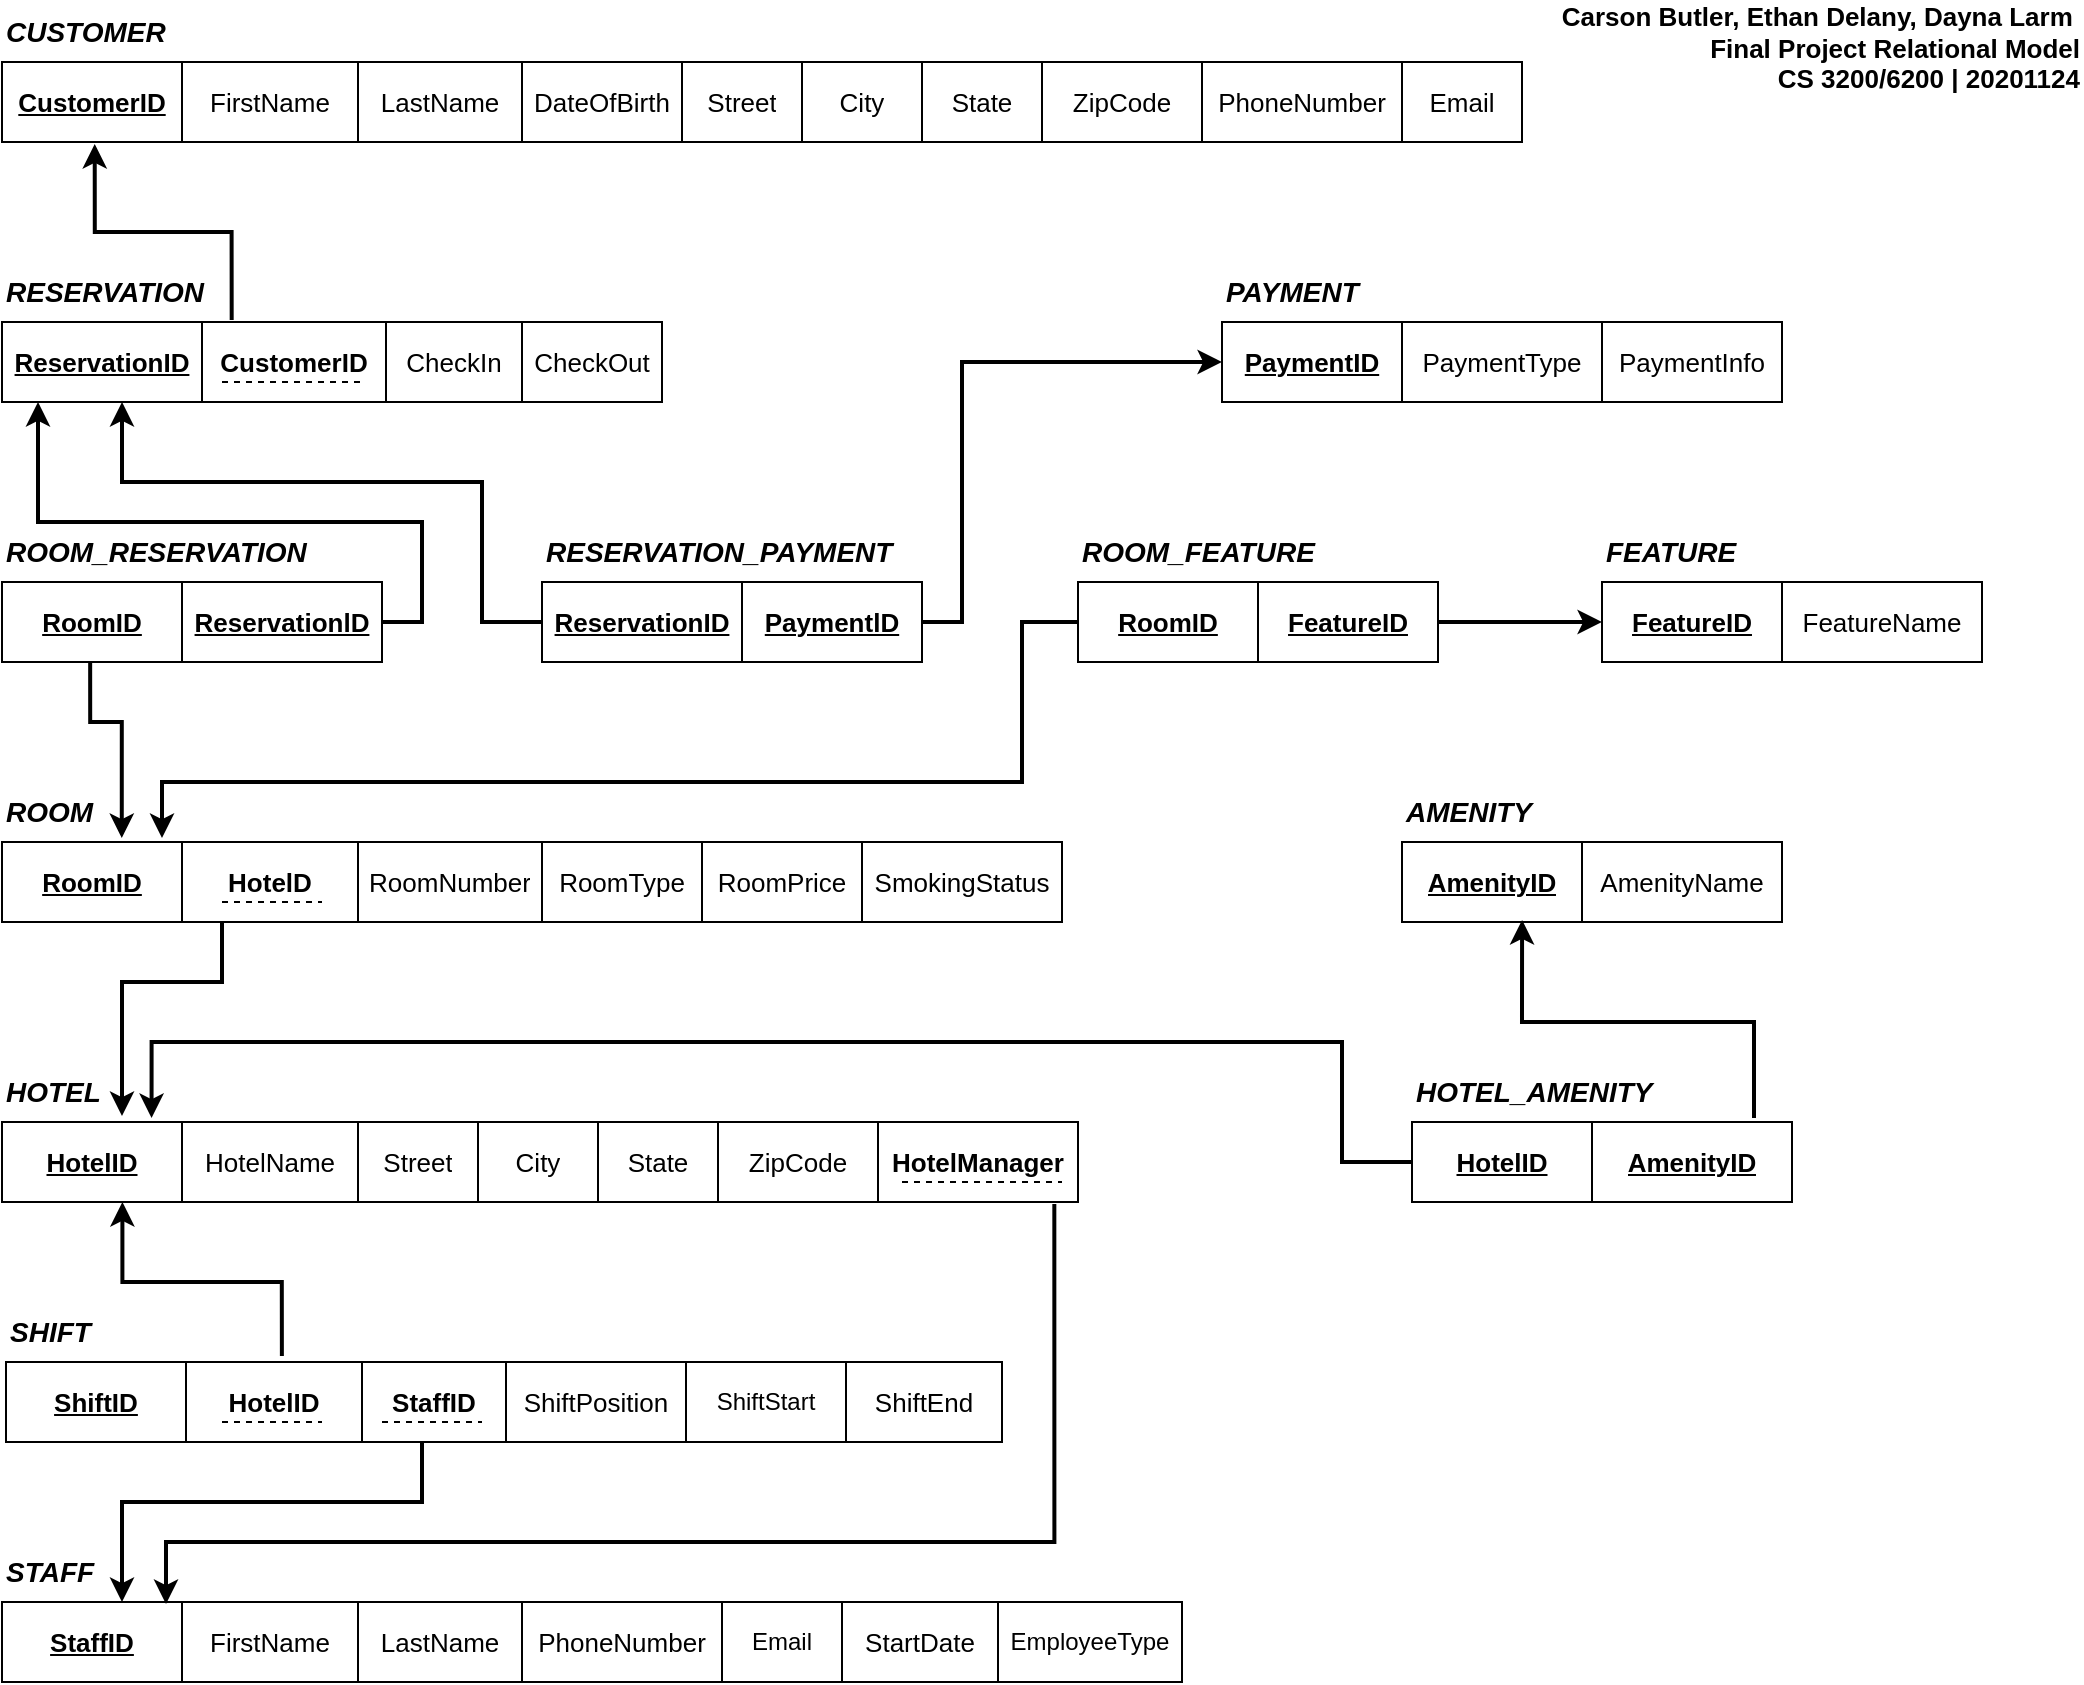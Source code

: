 <mxfile version="13.8.0" type="device"><diagram id="9OxMpVcLUGF2HH4U6kCA" name="Page-1"><mxGraphModel dx="1422" dy="2502" grid="1" gridSize="10" guides="1" tooltips="1" connect="1" arrows="1" fold="1" page="1" pageScale="1" pageWidth="1100" pageHeight="850" math="0" shadow="0"><root><mxCell id="0"/><mxCell id="1" parent="0"/><mxCell id="alU5i4Z3bZRnhwtZNR4h-1" value="" style="shape=table;html=1;whiteSpace=wrap;startSize=0;container=1;collapsible=0;childLayout=tableLayout;fontSize=12;" parent="1" vertex="1"><mxGeometry x="50" y="-1670" width="760" height="40" as="geometry"/></mxCell><mxCell id="alU5i4Z3bZRnhwtZNR4h-2" value="" style="shape=partialRectangle;html=1;whiteSpace=wrap;collapsible=0;dropTarget=0;pointerEvents=0;fillColor=none;top=0;left=0;bottom=0;right=0;points=[[0,0.5],[1,0.5]];portConstraint=eastwest;" parent="alU5i4Z3bZRnhwtZNR4h-1" vertex="1"><mxGeometry width="760" height="40" as="geometry"/></mxCell><mxCell id="alU5i4Z3bZRnhwtZNR4h-3" value="&lt;span&gt;&lt;font style=&quot;font-size: 13px&quot;&gt;CustomerID&lt;/font&gt;&lt;/span&gt;" style="shape=partialRectangle;html=1;whiteSpace=wrap;connectable=0;overflow=hidden;fillColor=none;top=0;left=0;bottom=0;right=0;fontStyle=5" parent="alU5i4Z3bZRnhwtZNR4h-2" vertex="1"><mxGeometry width="90" height="40" as="geometry"/></mxCell><mxCell id="alU5i4Z3bZRnhwtZNR4h-4" value="&lt;font style=&quot;font-size: 13px&quot;&gt;FirstName&lt;/font&gt;" style="shape=partialRectangle;html=1;whiteSpace=wrap;connectable=0;overflow=hidden;fillColor=none;top=0;left=0;bottom=0;right=0;" parent="alU5i4Z3bZRnhwtZNR4h-2" vertex="1"><mxGeometry x="90" width="88" height="40" as="geometry"/></mxCell><mxCell id="alU5i4Z3bZRnhwtZNR4h-5" value="&lt;font style=&quot;font-size: 13px&quot;&gt;LastName&lt;/font&gt;" style="shape=partialRectangle;html=1;whiteSpace=wrap;connectable=0;overflow=hidden;fillColor=none;top=0;left=0;bottom=0;right=0;" parent="alU5i4Z3bZRnhwtZNR4h-2" vertex="1"><mxGeometry x="178" width="82" height="40" as="geometry"/></mxCell><mxCell id="alU5i4Z3bZRnhwtZNR4h-6" value="&lt;font style=&quot;font-size: 13px&quot;&gt;DateOfBirth&lt;/font&gt;" style="shape=partialRectangle;html=1;whiteSpace=wrap;connectable=0;overflow=hidden;fillColor=none;top=0;left=0;bottom=0;right=0;" parent="alU5i4Z3bZRnhwtZNR4h-2" vertex="1"><mxGeometry x="260" width="80" height="40" as="geometry"/></mxCell><mxCell id="alU5i4Z3bZRnhwtZNR4h-7" value="&lt;font style=&quot;font-size: 13px&quot;&gt;Street&lt;/font&gt;" style="shape=partialRectangle;html=1;whiteSpace=wrap;connectable=0;overflow=hidden;fillColor=none;top=0;left=0;bottom=0;right=0;" parent="alU5i4Z3bZRnhwtZNR4h-2" vertex="1"><mxGeometry x="340" width="60" height="40" as="geometry"/></mxCell><mxCell id="alU5i4Z3bZRnhwtZNR4h-8" value="&lt;font style=&quot;font-size: 13px&quot;&gt;City&lt;/font&gt;" style="shape=partialRectangle;html=1;whiteSpace=wrap;connectable=0;overflow=hidden;fillColor=none;top=0;left=0;bottom=0;right=0;" parent="alU5i4Z3bZRnhwtZNR4h-2" vertex="1"><mxGeometry x="400" width="60" height="40" as="geometry"/></mxCell><mxCell id="alU5i4Z3bZRnhwtZNR4h-9" value="&lt;font style=&quot;font-size: 13px&quot;&gt;State&lt;/font&gt;" style="shape=partialRectangle;html=1;whiteSpace=wrap;connectable=0;overflow=hidden;fillColor=none;top=0;left=0;bottom=0;right=0;" parent="alU5i4Z3bZRnhwtZNR4h-2" vertex="1"><mxGeometry x="460" width="60" height="40" as="geometry"/></mxCell><mxCell id="alU5i4Z3bZRnhwtZNR4h-10" value="&lt;font style=&quot;font-size: 13px&quot;&gt;ZipCode&lt;/font&gt;" style="shape=partialRectangle;html=1;whiteSpace=wrap;connectable=0;overflow=hidden;fillColor=none;top=0;left=0;bottom=0;right=0;" parent="alU5i4Z3bZRnhwtZNR4h-2" vertex="1"><mxGeometry x="520" width="80" height="40" as="geometry"/></mxCell><mxCell id="alU5i4Z3bZRnhwtZNR4h-11" value="&lt;font style=&quot;font-size: 13px&quot;&gt;PhoneNumber&lt;/font&gt;" style="shape=partialRectangle;html=1;whiteSpace=wrap;connectable=0;overflow=hidden;fillColor=none;top=0;left=0;bottom=0;right=0;" parent="alU5i4Z3bZRnhwtZNR4h-2" vertex="1"><mxGeometry x="600" width="100" height="40" as="geometry"/></mxCell><mxCell id="alU5i4Z3bZRnhwtZNR4h-12" value="&lt;font style=&quot;font-size: 13px&quot;&gt;Email&lt;/font&gt;" style="shape=partialRectangle;html=1;whiteSpace=wrap;connectable=0;overflow=hidden;fillColor=none;top=0;left=0;bottom=0;right=0;" parent="alU5i4Z3bZRnhwtZNR4h-2" vertex="1"><mxGeometry x="700" width="60" height="40" as="geometry"/></mxCell><mxCell id="alU5i4Z3bZRnhwtZNR4h-13" value="&lt;div&gt;&lt;b style=&quot;font-size: 13px&quot;&gt;&lt;font style=&quot;font-size: 13px&quot;&gt;Carson Butler, Ethan Delany, Dayna Larm&amp;nbsp;&lt;/font&gt;&lt;/b&gt;&lt;/div&gt;&lt;div&gt;&lt;b style=&quot;font-size: 13px&quot;&gt;&lt;font style=&quot;font-size: 13px&quot;&gt;Final Project Relational Model&lt;/font&gt;&lt;/b&gt;&lt;/div&gt;&lt;b style=&quot;font-size: 13px&quot;&gt;CS 3200/6200 |&amp;nbsp;&lt;/b&gt;&lt;b style=&quot;font-size: 13px&quot;&gt;20201124&lt;/b&gt;&lt;b style=&quot;font-size: 13px&quot;&gt;&lt;br&gt;&lt;/b&gt;&lt;div&gt;&lt;br&gt;&lt;/div&gt;" style="text;html=1;align=right;verticalAlign=middle;resizable=0;points=[];autosize=1;imageWidth=29;" parent="1" vertex="1"><mxGeometry x="820" y="-1700" width="270" height="60" as="geometry"/></mxCell><mxCell id="alU5i4Z3bZRnhwtZNR4h-48" value="&lt;b style=&quot;font-size: 14px;&quot;&gt;&lt;i style=&quot;font-size: 14px;&quot;&gt;CUSTOMER&lt;/i&gt;&lt;/b&gt;" style="text;html=1;strokeColor=none;fillColor=none;align=left;verticalAlign=middle;whiteSpace=wrap;rounded=0;fontSize=14;" parent="1" vertex="1"><mxGeometry x="50" y="-1700" width="90" height="30" as="geometry"/></mxCell><mxCell id="alU5i4Z3bZRnhwtZNR4h-62" value="&lt;b style=&quot;font-size: 14px&quot;&gt;&lt;i style=&quot;font-size: 14px&quot;&gt;RESERVATION&lt;/i&gt;&lt;/b&gt;" style="text;html=1;strokeColor=none;fillColor=none;align=left;verticalAlign=middle;whiteSpace=wrap;rounded=0;fontSize=14;" parent="1" vertex="1"><mxGeometry x="50" y="-1570" width="100" height="30" as="geometry"/></mxCell><mxCell id="alU5i4Z3bZRnhwtZNR4h-65" value="" style="shape=table;html=1;whiteSpace=wrap;startSize=0;container=1;collapsible=0;childLayout=tableLayout;" parent="1" vertex="1"><mxGeometry x="50" y="-1540" width="330" height="40" as="geometry"/></mxCell><mxCell id="alU5i4Z3bZRnhwtZNR4h-66" value="" style="shape=partialRectangle;html=1;whiteSpace=wrap;collapsible=0;dropTarget=0;pointerEvents=0;fillColor=none;top=0;left=0;bottom=0;right=0;points=[[0,0.5],[1,0.5]];portConstraint=eastwest;" parent="alU5i4Z3bZRnhwtZNR4h-65" vertex="1"><mxGeometry width="330" height="40" as="geometry"/></mxCell><mxCell id="alU5i4Z3bZRnhwtZNR4h-67" value="&lt;span&gt;&lt;font style=&quot;font-size: 13px&quot;&gt;ReservationID&lt;/font&gt;&lt;/span&gt;" style="shape=partialRectangle;html=1;whiteSpace=wrap;connectable=0;overflow=hidden;fillColor=none;top=0;left=0;bottom=0;right=0;fontStyle=5" parent="alU5i4Z3bZRnhwtZNR4h-66" vertex="1"><mxGeometry width="100" height="40" as="geometry"/></mxCell><mxCell id="alU5i4Z3bZRnhwtZNR4h-69" value="&lt;b&gt;&lt;font style=&quot;font-size: 13px&quot;&gt;CustomerID&lt;/font&gt;&lt;/b&gt;" style="shape=partialRectangle;html=1;whiteSpace=wrap;connectable=0;overflow=hidden;fillColor=none;top=0;left=0;bottom=0;right=0;" parent="alU5i4Z3bZRnhwtZNR4h-66" vertex="1"><mxGeometry x="100" width="92" height="40" as="geometry"/></mxCell><mxCell id="alU5i4Z3bZRnhwtZNR4h-71" value="&lt;font style=&quot;font-size: 13px&quot;&gt;CheckIn&lt;/font&gt;" style="shape=partialRectangle;html=1;whiteSpace=wrap;connectable=0;overflow=hidden;fillColor=none;top=0;left=0;bottom=0;right=0;" parent="alU5i4Z3bZRnhwtZNR4h-66" vertex="1"><mxGeometry x="192" width="68" height="40" as="geometry"/></mxCell><mxCell id="alU5i4Z3bZRnhwtZNR4h-72" value="&lt;font style=&quot;font-size: 13px&quot;&gt;CheckOut&lt;/font&gt;" style="shape=partialRectangle;html=1;whiteSpace=wrap;connectable=0;overflow=hidden;fillColor=none;top=0;left=0;bottom=0;right=0;" parent="alU5i4Z3bZRnhwtZNR4h-66" vertex="1"><mxGeometry x="260" width="70" height="40" as="geometry"/></mxCell><mxCell id="alU5i4Z3bZRnhwtZNR4h-80" value="" style="endArrow=none;dashed=1;html=1;fontSize=14;" parent="1" edge="1"><mxGeometry width="50" height="50" relative="1" as="geometry"><mxPoint x="160" y="-1510" as="sourcePoint"/><mxPoint x="230" y="-1510" as="targetPoint"/><Array as="points"><mxPoint x="200" y="-1510"/></Array></mxGeometry></mxCell><mxCell id="alU5i4Z3bZRnhwtZNR4h-81" value="&lt;b&gt;&lt;i&gt;PAYMENT&lt;/i&gt;&lt;/b&gt;" style="text;html=1;strokeColor=none;fillColor=none;align=left;verticalAlign=middle;whiteSpace=wrap;rounded=0;fontSize=14;" parent="1" vertex="1"><mxGeometry x="660" y="-1570" width="100" height="30" as="geometry"/></mxCell><mxCell id="alU5i4Z3bZRnhwtZNR4h-82" value="" style="shape=table;html=1;whiteSpace=wrap;startSize=0;container=1;collapsible=0;childLayout=tableLayout;" parent="1" vertex="1"><mxGeometry x="660" y="-1540" width="280" height="40" as="geometry"/></mxCell><mxCell id="alU5i4Z3bZRnhwtZNR4h-83" value="" style="shape=partialRectangle;html=1;whiteSpace=wrap;collapsible=0;dropTarget=0;pointerEvents=0;fillColor=none;top=0;left=0;bottom=0;right=0;points=[[0,0.5],[1,0.5]];portConstraint=eastwest;" parent="alU5i4Z3bZRnhwtZNR4h-82" vertex="1"><mxGeometry width="280" height="40" as="geometry"/></mxCell><mxCell id="alU5i4Z3bZRnhwtZNR4h-84" value="&lt;span&gt;&lt;font style=&quot;font-size: 13px&quot;&gt;PaymentID&lt;/font&gt;&lt;/span&gt;" style="shape=partialRectangle;html=1;whiteSpace=wrap;connectable=0;overflow=hidden;fillColor=none;top=0;left=0;bottom=0;right=0;fontStyle=5" parent="alU5i4Z3bZRnhwtZNR4h-83" vertex="1"><mxGeometry width="90" height="40" as="geometry"/></mxCell><mxCell id="alU5i4Z3bZRnhwtZNR4h-87" value="&lt;font style=&quot;font-size: 13px&quot;&gt;PaymentType&lt;/font&gt;" style="shape=partialRectangle;html=1;whiteSpace=wrap;connectable=0;overflow=hidden;fillColor=none;top=0;left=0;bottom=0;right=0;" parent="alU5i4Z3bZRnhwtZNR4h-83" vertex="1"><mxGeometry x="90" width="100" height="40" as="geometry"/></mxCell><mxCell id="alU5i4Z3bZRnhwtZNR4h-88" value="&lt;font style=&quot;font-size: 13px&quot;&gt;PaymentInfo&lt;/font&gt;" style="shape=partialRectangle;html=1;whiteSpace=wrap;connectable=0;overflow=hidden;fillColor=none;top=0;left=0;bottom=0;right=0;" parent="alU5i4Z3bZRnhwtZNR4h-83" vertex="1"><mxGeometry x="190" width="90" height="40" as="geometry"/></mxCell><mxCell id="alU5i4Z3bZRnhwtZNR4h-91" value="&lt;b style=&quot;font-size: 14px&quot;&gt;&lt;i style=&quot;font-size: 14px&quot;&gt;ROOM&lt;/i&gt;&lt;/b&gt;" style="text;html=1;strokeColor=none;fillColor=none;align=left;verticalAlign=middle;whiteSpace=wrap;rounded=0;fontSize=14;" parent="1" vertex="1"><mxGeometry x="50" y="-1310" width="100" height="30" as="geometry"/></mxCell><mxCell id="alU5i4Z3bZRnhwtZNR4h-92" value="" style="shape=table;html=1;whiteSpace=wrap;startSize=0;container=1;collapsible=0;childLayout=tableLayout;" parent="1" vertex="1"><mxGeometry x="50" y="-1280" width="530" height="40" as="geometry"/></mxCell><mxCell id="alU5i4Z3bZRnhwtZNR4h-93" value="" style="shape=partialRectangle;html=1;whiteSpace=wrap;collapsible=0;dropTarget=0;pointerEvents=0;fillColor=none;top=0;left=0;bottom=0;right=0;points=[[0,0.5],[1,0.5]];portConstraint=eastwest;" parent="alU5i4Z3bZRnhwtZNR4h-92" vertex="1"><mxGeometry width="530" height="40" as="geometry"/></mxCell><mxCell id="alU5i4Z3bZRnhwtZNR4h-94" value="&lt;span&gt;&lt;font style=&quot;font-size: 13px&quot;&gt;RoomID&lt;/font&gt;&lt;/span&gt;" style="shape=partialRectangle;html=1;whiteSpace=wrap;connectable=0;overflow=hidden;fillColor=none;top=0;left=0;bottom=0;right=0;fontStyle=5" parent="alU5i4Z3bZRnhwtZNR4h-93" vertex="1"><mxGeometry width="90" height="40" as="geometry"/></mxCell><mxCell id="alU5i4Z3bZRnhwtZNR4h-95" value="&lt;b&gt;&lt;font style=&quot;font-size: 13px&quot;&gt;HotelD&lt;/font&gt;&lt;/b&gt;" style="shape=partialRectangle;html=1;whiteSpace=wrap;connectable=0;overflow=hidden;fillColor=none;top=0;left=0;bottom=0;right=0;" parent="alU5i4Z3bZRnhwtZNR4h-93" vertex="1"><mxGeometry x="90" width="88" height="40" as="geometry"/></mxCell><mxCell id="alU5i4Z3bZRnhwtZNR4h-96" value="&lt;font style=&quot;font-size: 13px&quot;&gt;RoomNumber&lt;/font&gt;" style="shape=partialRectangle;html=1;whiteSpace=wrap;connectable=0;overflow=hidden;fillColor=none;top=0;left=0;bottom=0;right=0;" parent="alU5i4Z3bZRnhwtZNR4h-93" vertex="1"><mxGeometry x="178" width="92" height="40" as="geometry"/></mxCell><mxCell id="alU5i4Z3bZRnhwtZNR4h-97" value="&lt;font style=&quot;font-size: 13px&quot;&gt;RoomType&lt;/font&gt;" style="shape=partialRectangle;html=1;whiteSpace=wrap;connectable=0;overflow=hidden;fillColor=none;top=0;left=0;bottom=0;right=0;" parent="alU5i4Z3bZRnhwtZNR4h-93" vertex="1"><mxGeometry x="270" width="80" height="40" as="geometry"/></mxCell><mxCell id="alU5i4Z3bZRnhwtZNR4h-98" value="&lt;font style=&quot;font-size: 13px&quot;&gt;RoomPrice&lt;/font&gt;" style="shape=partialRectangle;html=1;whiteSpace=wrap;connectable=0;overflow=hidden;fillColor=none;top=0;left=0;bottom=0;right=0;" parent="alU5i4Z3bZRnhwtZNR4h-93" vertex="1"><mxGeometry x="350" width="80" height="40" as="geometry"/></mxCell><mxCell id="alU5i4Z3bZRnhwtZNR4h-99" value="&lt;font style=&quot;font-size: 13px&quot;&gt;SmokingStatus&lt;/font&gt;" style="shape=partialRectangle;html=1;whiteSpace=wrap;connectable=0;overflow=hidden;fillColor=none;top=0;left=0;bottom=0;right=0;" parent="alU5i4Z3bZRnhwtZNR4h-93" vertex="1"><mxGeometry x="430" width="100" height="40" as="geometry"/></mxCell><mxCell id="alU5i4Z3bZRnhwtZNR4h-101" value="&lt;b&gt;&lt;i&gt;FEATURE&lt;/i&gt;&lt;/b&gt;" style="text;html=1;strokeColor=none;fillColor=none;align=left;verticalAlign=middle;whiteSpace=wrap;rounded=0;fontSize=14;" parent="1" vertex="1"><mxGeometry x="850" y="-1440" width="100" height="30" as="geometry"/></mxCell><mxCell id="alU5i4Z3bZRnhwtZNR4h-102" value="" style="shape=table;html=1;whiteSpace=wrap;startSize=0;container=1;collapsible=0;childLayout=tableLayout;" parent="1" vertex="1"><mxGeometry x="850" y="-1410" width="190" height="40" as="geometry"/></mxCell><mxCell id="alU5i4Z3bZRnhwtZNR4h-103" value="" style="shape=partialRectangle;html=1;whiteSpace=wrap;collapsible=0;dropTarget=0;pointerEvents=0;fillColor=none;top=0;left=0;bottom=0;right=0;points=[[0,0.5],[1,0.5]];portConstraint=eastwest;" parent="alU5i4Z3bZRnhwtZNR4h-102" vertex="1"><mxGeometry width="190" height="40" as="geometry"/></mxCell><mxCell id="alU5i4Z3bZRnhwtZNR4h-104" value="&lt;span&gt;&lt;font style=&quot;font-size: 13px&quot;&gt;FeatureID&lt;/font&gt;&lt;/span&gt;" style="shape=partialRectangle;html=1;whiteSpace=wrap;connectable=0;overflow=hidden;fillColor=none;top=0;left=0;bottom=0;right=0;fontStyle=5" parent="alU5i4Z3bZRnhwtZNR4h-103" vertex="1"><mxGeometry width="90" height="40" as="geometry"/></mxCell><mxCell id="alU5i4Z3bZRnhwtZNR4h-106" value="&lt;font style=&quot;font-size: 13px&quot;&gt;FeatureName&lt;/font&gt;" style="shape=partialRectangle;html=1;whiteSpace=wrap;connectable=0;overflow=hidden;fillColor=none;top=0;left=0;bottom=0;right=0;" parent="alU5i4Z3bZRnhwtZNR4h-103" vertex="1"><mxGeometry x="90" width="100" height="40" as="geometry"/></mxCell><mxCell id="alU5i4Z3bZRnhwtZNR4h-108" value="&lt;b&gt;&lt;i&gt;ROOM_FEATURE&lt;/i&gt;&lt;/b&gt;" style="text;html=1;strokeColor=none;fillColor=none;align=left;verticalAlign=middle;whiteSpace=wrap;rounded=0;fontSize=14;" parent="1" vertex="1"><mxGeometry x="588" y="-1440" width="100" height="30" as="geometry"/></mxCell><mxCell id="alU5i4Z3bZRnhwtZNR4h-109" value="" style="shape=table;html=1;whiteSpace=wrap;startSize=0;container=1;collapsible=0;childLayout=tableLayout;" parent="1" vertex="1"><mxGeometry x="588" y="-1410" width="180" height="40" as="geometry"/></mxCell><mxCell id="alU5i4Z3bZRnhwtZNR4h-110" value="" style="shape=partialRectangle;html=1;whiteSpace=wrap;collapsible=0;dropTarget=0;pointerEvents=0;fillColor=none;top=0;left=0;bottom=0;right=0;points=[[0,0.5],[1,0.5]];portConstraint=eastwest;" parent="alU5i4Z3bZRnhwtZNR4h-109" vertex="1"><mxGeometry width="180" height="40" as="geometry"/></mxCell><mxCell id="alU5i4Z3bZRnhwtZNR4h-111" value="&lt;span&gt;&lt;font style=&quot;font-size: 13px&quot;&gt;RoomID&lt;/font&gt;&lt;/span&gt;" style="shape=partialRectangle;html=1;whiteSpace=wrap;connectable=0;overflow=hidden;fillColor=none;top=0;left=0;bottom=0;right=0;fontStyle=5" parent="alU5i4Z3bZRnhwtZNR4h-110" vertex="1"><mxGeometry width="90" height="40" as="geometry"/></mxCell><mxCell id="alU5i4Z3bZRnhwtZNR4h-112" value="&lt;span style=&quot;font-weight: 700&quot;&gt;&lt;u&gt;&lt;font style=&quot;font-size: 13px&quot;&gt;FeatureID&lt;/font&gt;&lt;/u&gt;&lt;/span&gt;" style="shape=partialRectangle;html=1;whiteSpace=wrap;connectable=0;overflow=hidden;fillColor=none;top=0;left=0;bottom=0;right=0;" parent="alU5i4Z3bZRnhwtZNR4h-110" vertex="1"><mxGeometry x="90" width="90" height="40" as="geometry"/></mxCell><mxCell id="alU5i4Z3bZRnhwtZNR4h-114" value="&lt;b style=&quot;font-size: 14px&quot;&gt;&lt;i style=&quot;font-size: 14px&quot;&gt;ROOM_RESERVATION&lt;/i&gt;&lt;/b&gt;" style="text;html=1;strokeColor=none;fillColor=none;align=left;verticalAlign=middle;whiteSpace=wrap;rounded=0;fontSize=14;" parent="1" vertex="1"><mxGeometry x="50" y="-1440" width="160" height="30" as="geometry"/></mxCell><mxCell id="alU5i4Z3bZRnhwtZNR4h-115" value="" style="shape=table;html=1;whiteSpace=wrap;startSize=0;container=1;collapsible=0;childLayout=tableLayout;" parent="1" vertex="1"><mxGeometry x="50" y="-1410" width="190" height="40" as="geometry"/></mxCell><mxCell id="alU5i4Z3bZRnhwtZNR4h-116" value="" style="shape=partialRectangle;html=1;whiteSpace=wrap;collapsible=0;dropTarget=0;pointerEvents=0;fillColor=none;top=0;left=0;bottom=0;right=0;points=[[0,0.5],[1,0.5]];portConstraint=eastwest;" parent="alU5i4Z3bZRnhwtZNR4h-115" vertex="1"><mxGeometry width="190" height="40" as="geometry"/></mxCell><mxCell id="alU5i4Z3bZRnhwtZNR4h-117" value="&lt;span&gt;&lt;font style=&quot;font-size: 13px&quot;&gt;RoomID&lt;/font&gt;&lt;/span&gt;" style="shape=partialRectangle;html=1;whiteSpace=wrap;connectable=0;overflow=hidden;fillColor=none;top=0;left=0;bottom=0;right=0;fontStyle=5" parent="alU5i4Z3bZRnhwtZNR4h-116" vertex="1"><mxGeometry width="90" height="40" as="geometry"/></mxCell><mxCell id="alU5i4Z3bZRnhwtZNR4h-118" value="&lt;b&gt;&lt;font style=&quot;font-size: 13px&quot;&gt;ReservationlD&lt;/font&gt;&lt;/b&gt;" style="shape=partialRectangle;html=1;whiteSpace=wrap;connectable=0;overflow=hidden;fillColor=none;top=0;left=0;bottom=0;right=0;fontStyle=4" parent="alU5i4Z3bZRnhwtZNR4h-116" vertex="1"><mxGeometry x="90" width="100" height="40" as="geometry"/></mxCell><mxCell id="alU5i4Z3bZRnhwtZNR4h-124" value="&lt;b style=&quot;font-size: 14px&quot;&gt;&lt;i style=&quot;font-size: 14px&quot;&gt;HOTEL&lt;/i&gt;&lt;/b&gt;" style="text;html=1;strokeColor=none;fillColor=none;align=left;verticalAlign=middle;whiteSpace=wrap;rounded=0;fontSize=14;" parent="1" vertex="1"><mxGeometry x="50" y="-1170" width="100" height="30" as="geometry"/></mxCell><mxCell id="alU5i4Z3bZRnhwtZNR4h-133" value="&lt;b style=&quot;font-size: 14px&quot;&gt;&lt;i style=&quot;font-size: 14px&quot;&gt;RESERVATION_PAYMENT&lt;/i&gt;&lt;/b&gt;" style="text;html=1;strokeColor=none;fillColor=none;align=left;verticalAlign=middle;whiteSpace=wrap;rounded=0;fontSize=14;" parent="1" vertex="1"><mxGeometry x="320" y="-1440" width="160" height="30" as="geometry"/></mxCell><mxCell id="alU5i4Z3bZRnhwtZNR4h-134" value="" style="shape=table;html=1;whiteSpace=wrap;startSize=0;container=1;collapsible=0;childLayout=tableLayout;" parent="1" vertex="1"><mxGeometry x="320" y="-1410" width="190" height="40" as="geometry"/></mxCell><mxCell id="alU5i4Z3bZRnhwtZNR4h-135" value="" style="shape=partialRectangle;html=1;whiteSpace=wrap;collapsible=0;dropTarget=0;pointerEvents=0;fillColor=none;top=0;left=0;bottom=0;right=0;points=[[0,0.5],[1,0.5]];portConstraint=eastwest;" parent="alU5i4Z3bZRnhwtZNR4h-134" vertex="1"><mxGeometry width="190" height="40" as="geometry"/></mxCell><mxCell id="alU5i4Z3bZRnhwtZNR4h-136" value="&lt;span&gt;&lt;font style=&quot;font-size: 13px&quot;&gt;ReservationID&lt;/font&gt;&lt;/span&gt;" style="shape=partialRectangle;html=1;whiteSpace=wrap;connectable=0;overflow=hidden;fillColor=none;top=0;left=0;bottom=0;right=0;fontStyle=5" parent="alU5i4Z3bZRnhwtZNR4h-135" vertex="1"><mxGeometry width="100" height="40" as="geometry"/></mxCell><mxCell id="alU5i4Z3bZRnhwtZNR4h-137" value="&lt;b&gt;&lt;font style=&quot;font-size: 13px&quot;&gt;PaymentlD&lt;/font&gt;&lt;/b&gt;" style="shape=partialRectangle;html=1;whiteSpace=wrap;connectable=0;overflow=hidden;fillColor=none;top=0;left=0;bottom=0;right=0;fontStyle=4" parent="alU5i4Z3bZRnhwtZNR4h-135" vertex="1"><mxGeometry x="100" width="90" height="40" as="geometry"/></mxCell><mxCell id="alU5i4Z3bZRnhwtZNR4h-138" value="" style="shape=table;html=1;whiteSpace=wrap;startSize=0;container=1;collapsible=0;childLayout=tableLayout;fontSize=12;" parent="1" vertex="1"><mxGeometry x="50" y="-1140" width="538" height="40" as="geometry"/></mxCell><mxCell id="alU5i4Z3bZRnhwtZNR4h-139" value="" style="shape=partialRectangle;html=1;whiteSpace=wrap;collapsible=0;dropTarget=0;pointerEvents=0;fillColor=none;top=0;left=0;bottom=0;right=0;points=[[0,0.5],[1,0.5]];portConstraint=eastwest;" parent="alU5i4Z3bZRnhwtZNR4h-138" vertex="1"><mxGeometry width="538" height="40" as="geometry"/></mxCell><mxCell id="alU5i4Z3bZRnhwtZNR4h-140" value="&lt;span&gt;&lt;font style=&quot;font-size: 13px&quot;&gt;HotelID&lt;/font&gt;&lt;/span&gt;" style="shape=partialRectangle;html=1;whiteSpace=wrap;connectable=0;overflow=hidden;fillColor=none;top=0;left=0;bottom=0;right=0;fontStyle=5" parent="alU5i4Z3bZRnhwtZNR4h-139" vertex="1"><mxGeometry width="90" height="40" as="geometry"/></mxCell><mxCell id="alU5i4Z3bZRnhwtZNR4h-141" value="&lt;font style=&quot;font-size: 13px&quot;&gt;HotelName&lt;/font&gt;" style="shape=partialRectangle;html=1;whiteSpace=wrap;connectable=0;overflow=hidden;fillColor=none;top=0;left=0;bottom=0;right=0;" parent="alU5i4Z3bZRnhwtZNR4h-139" vertex="1"><mxGeometry x="90" width="88" height="40" as="geometry"/></mxCell><mxCell id="alU5i4Z3bZRnhwtZNR4h-144" value="&lt;font style=&quot;font-size: 13px&quot;&gt;Street&lt;/font&gt;" style="shape=partialRectangle;html=1;whiteSpace=wrap;connectable=0;overflow=hidden;fillColor=none;top=0;left=0;bottom=0;right=0;" parent="alU5i4Z3bZRnhwtZNR4h-139" vertex="1"><mxGeometry x="178" width="60" height="40" as="geometry"/></mxCell><mxCell id="alU5i4Z3bZRnhwtZNR4h-145" value="&lt;font style=&quot;font-size: 13px&quot;&gt;City&lt;/font&gt;" style="shape=partialRectangle;html=1;whiteSpace=wrap;connectable=0;overflow=hidden;fillColor=none;top=0;left=0;bottom=0;right=0;" parent="alU5i4Z3bZRnhwtZNR4h-139" vertex="1"><mxGeometry x="238" width="60" height="40" as="geometry"/></mxCell><mxCell id="alU5i4Z3bZRnhwtZNR4h-146" value="&lt;font style=&quot;font-size: 13px&quot;&gt;State&lt;/font&gt;" style="shape=partialRectangle;html=1;whiteSpace=wrap;connectable=0;overflow=hidden;fillColor=none;top=0;left=0;bottom=0;right=0;" parent="alU5i4Z3bZRnhwtZNR4h-139" vertex="1"><mxGeometry x="298" width="60" height="40" as="geometry"/></mxCell><mxCell id="alU5i4Z3bZRnhwtZNR4h-147" value="&lt;font style=&quot;font-size: 13px&quot;&gt;ZipCode&lt;/font&gt;" style="shape=partialRectangle;html=1;whiteSpace=wrap;connectable=0;overflow=hidden;fillColor=none;top=0;left=0;bottom=0;right=0;" parent="alU5i4Z3bZRnhwtZNR4h-139" vertex="1"><mxGeometry x="358" width="80" height="40" as="geometry"/></mxCell><mxCell id="alU5i4Z3bZRnhwtZNR4h-148" value="&lt;font style=&quot;font-size: 13px&quot;&gt;&lt;b&gt;HotelManager&lt;/b&gt;&lt;/font&gt;" style="shape=partialRectangle;html=1;whiteSpace=wrap;connectable=0;overflow=hidden;fillColor=none;top=0;left=0;bottom=0;right=0;" parent="alU5i4Z3bZRnhwtZNR4h-139" vertex="1"><mxGeometry x="438" width="100" height="40" as="geometry"/></mxCell><mxCell id="alU5i4Z3bZRnhwtZNR4h-150" value="&lt;b style=&quot;font-size: 14px&quot;&gt;&lt;i style=&quot;font-size: 14px&quot;&gt;SHIFT&lt;/i&gt;&lt;/b&gt;" style="text;html=1;strokeColor=none;fillColor=none;align=left;verticalAlign=middle;whiteSpace=wrap;rounded=0;fontSize=14;" parent="1" vertex="1"><mxGeometry x="52" y="-1050" width="100" height="30" as="geometry"/></mxCell><mxCell id="alU5i4Z3bZRnhwtZNR4h-151" value="" style="shape=table;html=1;whiteSpace=wrap;startSize=0;container=1;collapsible=0;childLayout=tableLayout;fontSize=12;" parent="1" vertex="1"><mxGeometry x="52" y="-1020" width="498" height="40" as="geometry"/></mxCell><mxCell id="alU5i4Z3bZRnhwtZNR4h-152" value="" style="shape=partialRectangle;html=1;whiteSpace=wrap;collapsible=0;dropTarget=0;pointerEvents=0;fillColor=none;top=0;left=0;bottom=0;right=0;points=[[0,0.5],[1,0.5]];portConstraint=eastwest;" parent="alU5i4Z3bZRnhwtZNR4h-151" vertex="1"><mxGeometry width="498" height="40" as="geometry"/></mxCell><mxCell id="alU5i4Z3bZRnhwtZNR4h-153" value="&lt;span&gt;&lt;font style=&quot;font-size: 13px&quot;&gt;ShiftID&lt;/font&gt;&lt;/span&gt;" style="shape=partialRectangle;html=1;whiteSpace=wrap;connectable=0;overflow=hidden;fillColor=none;top=0;left=0;bottom=0;right=0;fontStyle=5" parent="alU5i4Z3bZRnhwtZNR4h-152" vertex="1"><mxGeometry width="90" height="40" as="geometry"/></mxCell><mxCell id="alU5i4Z3bZRnhwtZNR4h-154" value="&lt;font style=&quot;font-size: 13px&quot;&gt;HotelID&lt;/font&gt;" style="shape=partialRectangle;html=1;whiteSpace=wrap;connectable=0;overflow=hidden;fillColor=none;top=0;left=0;bottom=0;right=0;fontStyle=1" parent="alU5i4Z3bZRnhwtZNR4h-152" vertex="1"><mxGeometry x="90" width="88" height="40" as="geometry"/></mxCell><mxCell id="alU5i4Z3bZRnhwtZNR4h-155" value="&lt;font style=&quot;font-size: 13px&quot;&gt;StaffID&lt;/font&gt;" style="shape=partialRectangle;html=1;whiteSpace=wrap;connectable=0;overflow=hidden;fillColor=none;top=0;left=0;bottom=0;right=0;fontStyle=1" parent="alU5i4Z3bZRnhwtZNR4h-152" vertex="1"><mxGeometry x="178" width="72" height="40" as="geometry"/></mxCell><mxCell id="alU5i4Z3bZRnhwtZNR4h-157" value="&lt;font style=&quot;font-size: 13px&quot;&gt;ShiftPosition&lt;/font&gt;" style="shape=partialRectangle;html=1;whiteSpace=wrap;connectable=0;overflow=hidden;fillColor=none;top=0;left=0;bottom=0;right=0;" parent="alU5i4Z3bZRnhwtZNR4h-152" vertex="1"><mxGeometry x="250" width="90" height="40" as="geometry"/></mxCell><mxCell id="alU5i4Z3bZRnhwtZNR4h-158" value="ShiftStart" style="shape=partialRectangle;html=1;whiteSpace=wrap;connectable=0;overflow=hidden;fillColor=none;top=0;left=0;bottom=0;right=0;" parent="alU5i4Z3bZRnhwtZNR4h-152" vertex="1"><mxGeometry x="340" width="80" height="40" as="geometry"/></mxCell><mxCell id="alU5i4Z3bZRnhwtZNR4h-159" value="&lt;font style=&quot;font-size: 13px&quot;&gt;ShiftEnd&lt;/font&gt;" style="shape=partialRectangle;html=1;whiteSpace=wrap;connectable=0;overflow=hidden;fillColor=none;top=0;left=0;bottom=0;right=0;" parent="alU5i4Z3bZRnhwtZNR4h-152" vertex="1"><mxGeometry x="420" width="78" height="40" as="geometry"/></mxCell><mxCell id="alU5i4Z3bZRnhwtZNR4h-161" value="" style="endArrow=none;dashed=1;html=1;fontSize=14;" parent="1" edge="1"><mxGeometry width="50" height="50" relative="1" as="geometry"><mxPoint x="500" y="-1110" as="sourcePoint"/><mxPoint x="580" y="-1110" as="targetPoint"/></mxGeometry></mxCell><mxCell id="alU5i4Z3bZRnhwtZNR4h-162" value="&lt;b&gt;&lt;i&gt;AMENITY&lt;/i&gt;&lt;/b&gt;" style="text;html=1;strokeColor=none;fillColor=none;align=left;verticalAlign=middle;whiteSpace=wrap;rounded=0;fontSize=14;" parent="1" vertex="1"><mxGeometry x="750" y="-1310" width="100" height="30" as="geometry"/></mxCell><mxCell id="alU5i4Z3bZRnhwtZNR4h-163" value="" style="shape=table;html=1;whiteSpace=wrap;startSize=0;container=1;collapsible=0;childLayout=tableLayout;" parent="1" vertex="1"><mxGeometry x="750" y="-1280" width="190" height="40" as="geometry"/></mxCell><mxCell id="alU5i4Z3bZRnhwtZNR4h-164" value="" style="shape=partialRectangle;html=1;whiteSpace=wrap;collapsible=0;dropTarget=0;pointerEvents=0;fillColor=none;top=0;left=0;bottom=0;right=0;points=[[0,0.5],[1,0.5]];portConstraint=eastwest;" parent="alU5i4Z3bZRnhwtZNR4h-163" vertex="1"><mxGeometry width="190" height="40" as="geometry"/></mxCell><mxCell id="alU5i4Z3bZRnhwtZNR4h-165" value="&lt;span&gt;&lt;font style=&quot;font-size: 13px&quot;&gt;AmenityID&lt;/font&gt;&lt;/span&gt;" style="shape=partialRectangle;html=1;whiteSpace=wrap;connectable=0;overflow=hidden;fillColor=none;top=0;left=0;bottom=0;right=0;fontStyle=5" parent="alU5i4Z3bZRnhwtZNR4h-164" vertex="1"><mxGeometry width="90" height="40" as="geometry"/></mxCell><mxCell id="alU5i4Z3bZRnhwtZNR4h-166" value="&lt;font style=&quot;font-size: 13px&quot;&gt;AmenityName&lt;/font&gt;" style="shape=partialRectangle;html=1;whiteSpace=wrap;connectable=0;overflow=hidden;fillColor=none;top=0;left=0;bottom=0;right=0;" parent="alU5i4Z3bZRnhwtZNR4h-164" vertex="1"><mxGeometry x="90" width="100" height="40" as="geometry"/></mxCell><mxCell id="alU5i4Z3bZRnhwtZNR4h-167" value="&lt;b&gt;&lt;i&gt;HOTEL_AMENITY&lt;/i&gt;&lt;/b&gt;" style="text;html=1;strokeColor=none;fillColor=none;align=left;verticalAlign=middle;whiteSpace=wrap;rounded=0;fontSize=14;" parent="1" vertex="1"><mxGeometry x="755" y="-1170" width="100" height="30" as="geometry"/></mxCell><mxCell id="alU5i4Z3bZRnhwtZNR4h-168" value="" style="shape=table;html=1;whiteSpace=wrap;startSize=0;container=1;collapsible=0;childLayout=tableLayout;" parent="1" vertex="1"><mxGeometry x="755" y="-1140" width="190" height="40" as="geometry"/></mxCell><mxCell id="alU5i4Z3bZRnhwtZNR4h-169" value="" style="shape=partialRectangle;html=1;whiteSpace=wrap;collapsible=0;dropTarget=0;pointerEvents=0;fillColor=none;top=0;left=0;bottom=0;right=0;points=[[0,0.5],[1,0.5]];portConstraint=eastwest;" parent="alU5i4Z3bZRnhwtZNR4h-168" vertex="1"><mxGeometry width="190" height="40" as="geometry"/></mxCell><mxCell id="alU5i4Z3bZRnhwtZNR4h-170" value="&lt;span&gt;&lt;font style=&quot;font-size: 13px&quot;&gt;HotelID&lt;/font&gt;&lt;/span&gt;" style="shape=partialRectangle;html=1;whiteSpace=wrap;connectable=0;overflow=hidden;fillColor=none;top=0;left=0;bottom=0;right=0;fontStyle=5" parent="alU5i4Z3bZRnhwtZNR4h-169" vertex="1"><mxGeometry width="90" height="40" as="geometry"/></mxCell><mxCell id="alU5i4Z3bZRnhwtZNR4h-171" value="&lt;span style=&quot;font-size: 13px ; font-weight: 700&quot;&gt;&lt;u&gt;AmenityID&lt;/u&gt;&lt;/span&gt;" style="shape=partialRectangle;html=1;whiteSpace=wrap;connectable=0;overflow=hidden;fillColor=none;top=0;left=0;bottom=0;right=0;" parent="alU5i4Z3bZRnhwtZNR4h-169" vertex="1"><mxGeometry x="90" width="100" height="40" as="geometry"/></mxCell><mxCell id="alU5i4Z3bZRnhwtZNR4h-172" value="" style="endArrow=none;dashed=1;html=1;fontSize=14;" parent="1" edge="1"><mxGeometry width="50" height="50" relative="1" as="geometry"><mxPoint x="160" y="-1250" as="sourcePoint"/><mxPoint x="210" y="-1250" as="targetPoint"/></mxGeometry></mxCell><mxCell id="alU5i4Z3bZRnhwtZNR4h-174" value="&lt;b style=&quot;font-size: 14px&quot;&gt;&lt;i style=&quot;font-size: 14px&quot;&gt;STAFF&lt;/i&gt;&lt;/b&gt;" style="text;html=1;strokeColor=none;fillColor=none;align=left;verticalAlign=middle;whiteSpace=wrap;rounded=0;fontSize=14;" parent="1" vertex="1"><mxGeometry x="50" y="-930" width="100" height="30" as="geometry"/></mxCell><mxCell id="alU5i4Z3bZRnhwtZNR4h-175" value="" style="shape=table;html=1;whiteSpace=wrap;startSize=0;container=1;collapsible=0;childLayout=tableLayout;fontSize=12;" parent="1" vertex="1"><mxGeometry x="50" y="-900" width="590" height="40" as="geometry"/></mxCell><mxCell id="alU5i4Z3bZRnhwtZNR4h-176" value="" style="shape=partialRectangle;html=1;whiteSpace=wrap;collapsible=0;dropTarget=0;pointerEvents=0;fillColor=none;top=0;left=0;bottom=0;right=0;points=[[0,0.5],[1,0.5]];portConstraint=eastwest;" parent="alU5i4Z3bZRnhwtZNR4h-175" vertex="1"><mxGeometry width="590" height="40" as="geometry"/></mxCell><mxCell id="alU5i4Z3bZRnhwtZNR4h-177" value="&lt;span&gt;&lt;font style=&quot;font-size: 13px&quot;&gt;StaffID&lt;/font&gt;&lt;/span&gt;" style="shape=partialRectangle;html=1;whiteSpace=wrap;connectable=0;overflow=hidden;fillColor=none;top=0;left=0;bottom=0;right=0;fontStyle=5" parent="alU5i4Z3bZRnhwtZNR4h-176" vertex="1"><mxGeometry width="90" height="40" as="geometry"/></mxCell><mxCell id="alU5i4Z3bZRnhwtZNR4h-178" value="&lt;font style=&quot;font-size: 13px ; font-weight: normal&quot;&gt;FirstName&lt;/font&gt;" style="shape=partialRectangle;html=1;whiteSpace=wrap;connectable=0;overflow=hidden;fillColor=none;top=0;left=0;bottom=0;right=0;fontStyle=1" parent="alU5i4Z3bZRnhwtZNR4h-176" vertex="1"><mxGeometry x="90" width="88" height="40" as="geometry"/></mxCell><mxCell id="alU5i4Z3bZRnhwtZNR4h-179" value="&lt;font style=&quot;font-size: 13px ; font-weight: normal&quot;&gt;LastName&lt;/font&gt;" style="shape=partialRectangle;html=1;whiteSpace=wrap;connectable=0;overflow=hidden;fillColor=none;top=0;left=0;bottom=0;right=0;fontStyle=1" parent="alU5i4Z3bZRnhwtZNR4h-176" vertex="1"><mxGeometry x="178" width="82" height="40" as="geometry"/></mxCell><mxCell id="alU5i4Z3bZRnhwtZNR4h-180" value="&lt;font style=&quot;font-size: 13px&quot;&gt;PhoneNumber&lt;/font&gt;" style="shape=partialRectangle;html=1;whiteSpace=wrap;connectable=0;overflow=hidden;fillColor=none;top=0;left=0;bottom=0;right=0;" parent="alU5i4Z3bZRnhwtZNR4h-176" vertex="1"><mxGeometry x="260" width="100" height="40" as="geometry"/></mxCell><mxCell id="alU5i4Z3bZRnhwtZNR4h-181" value="Email" style="shape=partialRectangle;html=1;whiteSpace=wrap;connectable=0;overflow=hidden;fillColor=none;top=0;left=0;bottom=0;right=0;" parent="alU5i4Z3bZRnhwtZNR4h-176" vertex="1"><mxGeometry x="360" width="60" height="40" as="geometry"/></mxCell><mxCell id="alU5i4Z3bZRnhwtZNR4h-182" value="&lt;font style=&quot;font-size: 13px&quot;&gt;StartDate&lt;/font&gt;" style="shape=partialRectangle;html=1;whiteSpace=wrap;connectable=0;overflow=hidden;fillColor=none;top=0;left=0;bottom=0;right=0;" parent="alU5i4Z3bZRnhwtZNR4h-176" vertex="1"><mxGeometry x="420" width="78" height="40" as="geometry"/></mxCell><mxCell id="alU5i4Z3bZRnhwtZNR4h-184" value="EmployeeType" style="shape=partialRectangle;html=1;whiteSpace=wrap;connectable=0;overflow=hidden;fillColor=none;top=0;left=0;bottom=0;right=0;" parent="alU5i4Z3bZRnhwtZNR4h-176" vertex="1"><mxGeometry x="498" width="92" height="40" as="geometry"/></mxCell><mxCell id="alU5i4Z3bZRnhwtZNR4h-191" value="" style="endArrow=none;dashed=1;html=1;fontSize=14;" parent="1" edge="1"><mxGeometry width="50" height="50" relative="1" as="geometry"><mxPoint x="160" y="-990" as="sourcePoint"/><mxPoint x="210" y="-990" as="targetPoint"/></mxGeometry></mxCell><mxCell id="alU5i4Z3bZRnhwtZNR4h-192" value="" style="endArrow=none;dashed=1;html=1;fontSize=14;" parent="1" edge="1"><mxGeometry width="50" height="50" relative="1" as="geometry"><mxPoint x="240" y="-990" as="sourcePoint"/><mxPoint x="290" y="-990" as="targetPoint"/></mxGeometry></mxCell><mxCell id="p67W2q-9YAgVTlkoRBj2-1" value="" style="endArrow=classic;html=1;exitX=0.348;exitY=-0.025;exitDx=0;exitDy=0;exitPerimeter=0;edgeStyle=orthogonalEdgeStyle;rounded=0;entryX=0.061;entryY=1.025;entryDx=0;entryDy=0;entryPerimeter=0;strokeWidth=2;" parent="1" source="alU5i4Z3bZRnhwtZNR4h-66" target="alU5i4Z3bZRnhwtZNR4h-2" edge="1"><mxGeometry width="50" height="50" relative="1" as="geometry"><mxPoint x="540" y="-1350" as="sourcePoint"/><mxPoint x="100" y="-1620" as="targetPoint"/></mxGeometry></mxCell><mxCell id="p67W2q-9YAgVTlkoRBj2-2" value="" style="endArrow=classic;html=1;exitX=1;exitY=0.5;exitDx=0;exitDy=0;edgeStyle=orthogonalEdgeStyle;rounded=0;strokeWidth=2;" parent="1" source="alU5i4Z3bZRnhwtZNR4h-116" edge="1"><mxGeometry width="50" height="50" relative="1" as="geometry"><mxPoint x="194.9" y="-1412" as="sourcePoint"/><mxPoint x="68" y="-1500" as="targetPoint"/><Array as="points"><mxPoint x="260" y="-1390"/><mxPoint x="260" y="-1440"/><mxPoint x="68" y="-1440"/></Array></mxGeometry></mxCell><mxCell id="p67W2q-9YAgVTlkoRBj2-3" value="" style="endArrow=classic;html=1;exitX=0.232;exitY=1;exitDx=0;exitDy=0;edgeStyle=orthogonalEdgeStyle;rounded=0;strokeWidth=2;exitPerimeter=0;entryX=0.113;entryY=-0.05;entryDx=0;entryDy=0;entryPerimeter=0;" parent="1" source="alU5i4Z3bZRnhwtZNR4h-116" target="alU5i4Z3bZRnhwtZNR4h-93" edge="1"><mxGeometry width="50" height="50" relative="1" as="geometry"><mxPoint x="363.45" y="-1270" as="sourcePoint"/><mxPoint x="130" y="-1330" as="targetPoint"/><Array as="points"><mxPoint x="94" y="-1340"/><mxPoint x="110" y="-1340"/></Array></mxGeometry></mxCell><mxCell id="p67W2q-9YAgVTlkoRBj2-4" value="" style="endArrow=classic;html=1;exitX=0;exitY=0.5;exitDx=0;exitDy=0;edgeStyle=orthogonalEdgeStyle;rounded=0;strokeWidth=2;" parent="1" source="alU5i4Z3bZRnhwtZNR4h-135" edge="1"><mxGeometry width="50" height="50" relative="1" as="geometry"><mxPoint x="282" y="-1390" as="sourcePoint"/><mxPoint x="110" y="-1500" as="targetPoint"/><Array as="points"><mxPoint x="290" y="-1390"/><mxPoint x="290" y="-1460"/><mxPoint x="110" y="-1460"/></Array></mxGeometry></mxCell><mxCell id="p67W2q-9YAgVTlkoRBj2-6" value="" style="endArrow=classic;html=1;exitX=1;exitY=0.5;exitDx=0;exitDy=0;edgeStyle=orthogonalEdgeStyle;rounded=0;entryX=0;entryY=0.5;entryDx=0;entryDy=0;strokeWidth=2;" parent="1" source="alU5i4Z3bZRnhwtZNR4h-135" target="alU5i4Z3bZRnhwtZNR4h-83" edge="1"><mxGeometry width="50" height="50" relative="1" as="geometry"><mxPoint x="649.8" y="-1482" as="sourcePoint"/><mxPoint x="550.0" y="-1570" as="targetPoint"/><Array as="points"><mxPoint x="530" y="-1390"/><mxPoint x="530" y="-1520"/></Array></mxGeometry></mxCell><mxCell id="p67W2q-9YAgVTlkoRBj2-7" value="" style="endArrow=classic;html=1;exitX=0;exitY=0.5;exitDx=0;exitDy=0;edgeStyle=orthogonalEdgeStyle;rounded=0;strokeWidth=2;" parent="1" source="alU5i4Z3bZRnhwtZNR4h-110" edge="1"><mxGeometry width="50" height="50" relative="1" as="geometry"><mxPoint x="562.08" y="-1380" as="sourcePoint"/><mxPoint x="130" y="-1282" as="targetPoint"/><Array as="points"><mxPoint x="560" y="-1390"/><mxPoint x="560" y="-1310"/><mxPoint x="130" y="-1310"/></Array></mxGeometry></mxCell><mxCell id="p67W2q-9YAgVTlkoRBj2-8" value="" style="endArrow=classic;html=1;exitX=0.232;exitY=1;exitDx=0;exitDy=0;edgeStyle=orthogonalEdgeStyle;rounded=0;strokeWidth=2;exitPerimeter=0;" parent="1" edge="1"><mxGeometry width="50" height="50" relative="1" as="geometry"><mxPoint x="160.0" y="-1240" as="sourcePoint"/><mxPoint x="110" y="-1143" as="targetPoint"/><Array as="points"><mxPoint x="160" y="-1210"/><mxPoint x="110" y="-1210"/></Array></mxGeometry></mxCell><mxCell id="p67W2q-9YAgVTlkoRBj2-9" value="" style="endArrow=classic;html=1;exitX=1;exitY=0.5;exitDx=0;exitDy=0;edgeStyle=orthogonalEdgeStyle;rounded=0;strokeWidth=2;entryX=0;entryY=0.5;entryDx=0;entryDy=0;" parent="1" source="alU5i4Z3bZRnhwtZNR4h-110" target="alU5i4Z3bZRnhwtZNR4h-103" edge="1"><mxGeometry width="50" height="50" relative="1" as="geometry"><mxPoint x="780" y="-1390" as="sourcePoint"/><mxPoint x="730" y="-1293" as="targetPoint"/><Array as="points"/></mxGeometry></mxCell><mxCell id="p67W2q-9YAgVTlkoRBj2-12" value="" style="endArrow=classic;html=1;exitX=0.277;exitY=-0.075;exitDx=0;exitDy=0;exitPerimeter=0;edgeStyle=orthogonalEdgeStyle;rounded=0;entryX=0.061;entryY=1.025;entryDx=0;entryDy=0;entryPerimeter=0;strokeWidth=2;" parent="1" source="alU5i4Z3bZRnhwtZNR4h-152" edge="1"><mxGeometry width="50" height="50" relative="1" as="geometry"><mxPoint x="210.0" y="-1012" as="sourcePoint"/><mxPoint x="110.2" y="-1100" as="targetPoint"/><Array as="points"><mxPoint x="190" y="-1060"/><mxPoint x="110" y="-1060"/></Array></mxGeometry></mxCell><mxCell id="p67W2q-9YAgVTlkoRBj2-13" value="" style="endArrow=classic;html=1;exitX=0.232;exitY=1;exitDx=0;exitDy=0;edgeStyle=orthogonalEdgeStyle;rounded=0;strokeWidth=2;exitPerimeter=0;" parent="1" edge="1"><mxGeometry width="50" height="50" relative="1" as="geometry"><mxPoint x="260" y="-980" as="sourcePoint"/><mxPoint x="110" y="-900" as="targetPoint"/><Array as="points"><mxPoint x="260" y="-950"/><mxPoint x="110" y="-950"/><mxPoint x="110" y="-900"/></Array></mxGeometry></mxCell><mxCell id="p67W2q-9YAgVTlkoRBj2-14" value="" style="endArrow=classic;html=1;exitX=0.9;exitY=-0.05;exitDx=0;exitDy=0;edgeStyle=orthogonalEdgeStyle;rounded=0;strokeWidth=2;entryX=0.316;entryY=0.975;entryDx=0;entryDy=0;exitPerimeter=0;entryPerimeter=0;" parent="1" source="alU5i4Z3bZRnhwtZNR4h-169" target="alU5i4Z3bZRnhwtZNR4h-164" edge="1"><mxGeometry width="50" height="50" relative="1" as="geometry"><mxPoint x="778" y="-1380" as="sourcePoint"/><mxPoint x="860" y="-1380" as="targetPoint"/><Array as="points"><mxPoint x="926" y="-1190"/><mxPoint x="810" y="-1190"/></Array></mxGeometry></mxCell><mxCell id="p67W2q-9YAgVTlkoRBj2-15" value="" style="endArrow=classic;html=1;exitX=0;exitY=0.5;exitDx=0;exitDy=0;edgeStyle=orthogonalEdgeStyle;rounded=0;strokeWidth=2;entryX=0.139;entryY=-0.05;entryDx=0;entryDy=0;entryPerimeter=0;" parent="1" source="alU5i4Z3bZRnhwtZNR4h-169" target="alU5i4Z3bZRnhwtZNR4h-139" edge="1"><mxGeometry width="50" height="50" relative="1" as="geometry"><mxPoint x="936" y="-1132" as="sourcePoint"/><mxPoint x="820.04" y="-1231" as="targetPoint"/><Array as="points"><mxPoint x="720" y="-1120"/><mxPoint x="720" y="-1180"/><mxPoint x="125" y="-1180"/></Array></mxGeometry></mxCell><mxCell id="p67W2q-9YAgVTlkoRBj2-16" value="" style="endArrow=classic;html=1;exitX=0.978;exitY=1.025;exitDx=0;exitDy=0;edgeStyle=orthogonalEdgeStyle;rounded=0;strokeWidth=2;exitPerimeter=0;entryX=0.139;entryY=0.025;entryDx=0;entryDy=0;entryPerimeter=0;" parent="1" source="alU5i4Z3bZRnhwtZNR4h-139" target="alU5i4Z3bZRnhwtZNR4h-176" edge="1"><mxGeometry width="50" height="50" relative="1" as="geometry"><mxPoint x="780" y="-1030" as="sourcePoint"/><mxPoint x="190" y="-904" as="targetPoint"/><Array as="points"><mxPoint x="576" y="-930"/><mxPoint x="132" y="-930"/></Array></mxGeometry></mxCell></root></mxGraphModel></diagram></mxfile>